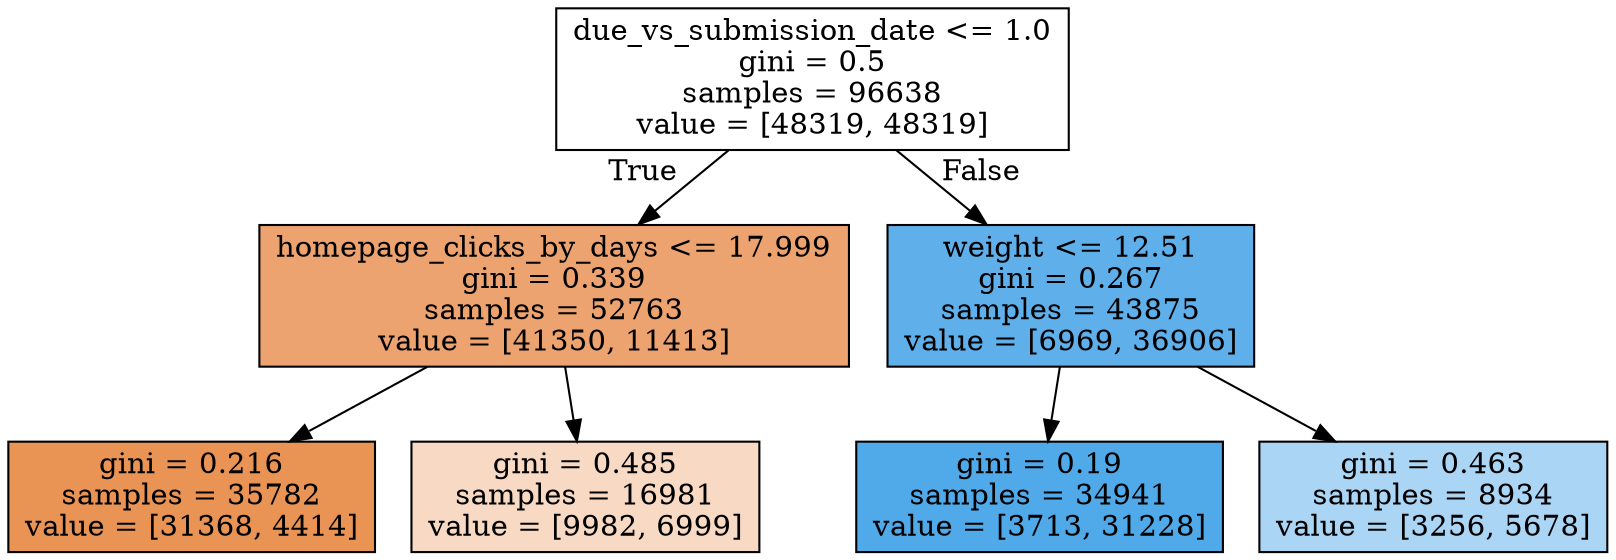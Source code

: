 digraph Tree {
node [shape=box, style="filled", color="black"] ;
0 [label="due_vs_submission_date <= 1.0\ngini = 0.5\nsamples = 96638\nvalue = [48319, 48319]", fillcolor="#e5813900"] ;
1 [label="homepage_clicks_by_days <= 17.999\ngini = 0.339\nsamples = 52763\nvalue = [41350, 11413]", fillcolor="#e58139b9"] ;
0 -> 1 [labeldistance=2.5, labelangle=45, headlabel="True"] ;
2 [label="gini = 0.216\nsamples = 35782\nvalue = [31368, 4414]", fillcolor="#e58139db"] ;
1 -> 2 ;
3 [label="gini = 0.485\nsamples = 16981\nvalue = [9982, 6999]", fillcolor="#e581394c"] ;
1 -> 3 ;
4 [label="weight <= 12.51\ngini = 0.267\nsamples = 43875\nvalue = [6969, 36906]", fillcolor="#399de5cf"] ;
0 -> 4 [labeldistance=2.5, labelangle=-45, headlabel="False"] ;
5 [label="gini = 0.19\nsamples = 34941\nvalue = [3713, 31228]", fillcolor="#399de5e1"] ;
4 -> 5 ;
6 [label="gini = 0.463\nsamples = 8934\nvalue = [3256, 5678]", fillcolor="#399de56d"] ;
4 -> 6 ;
}